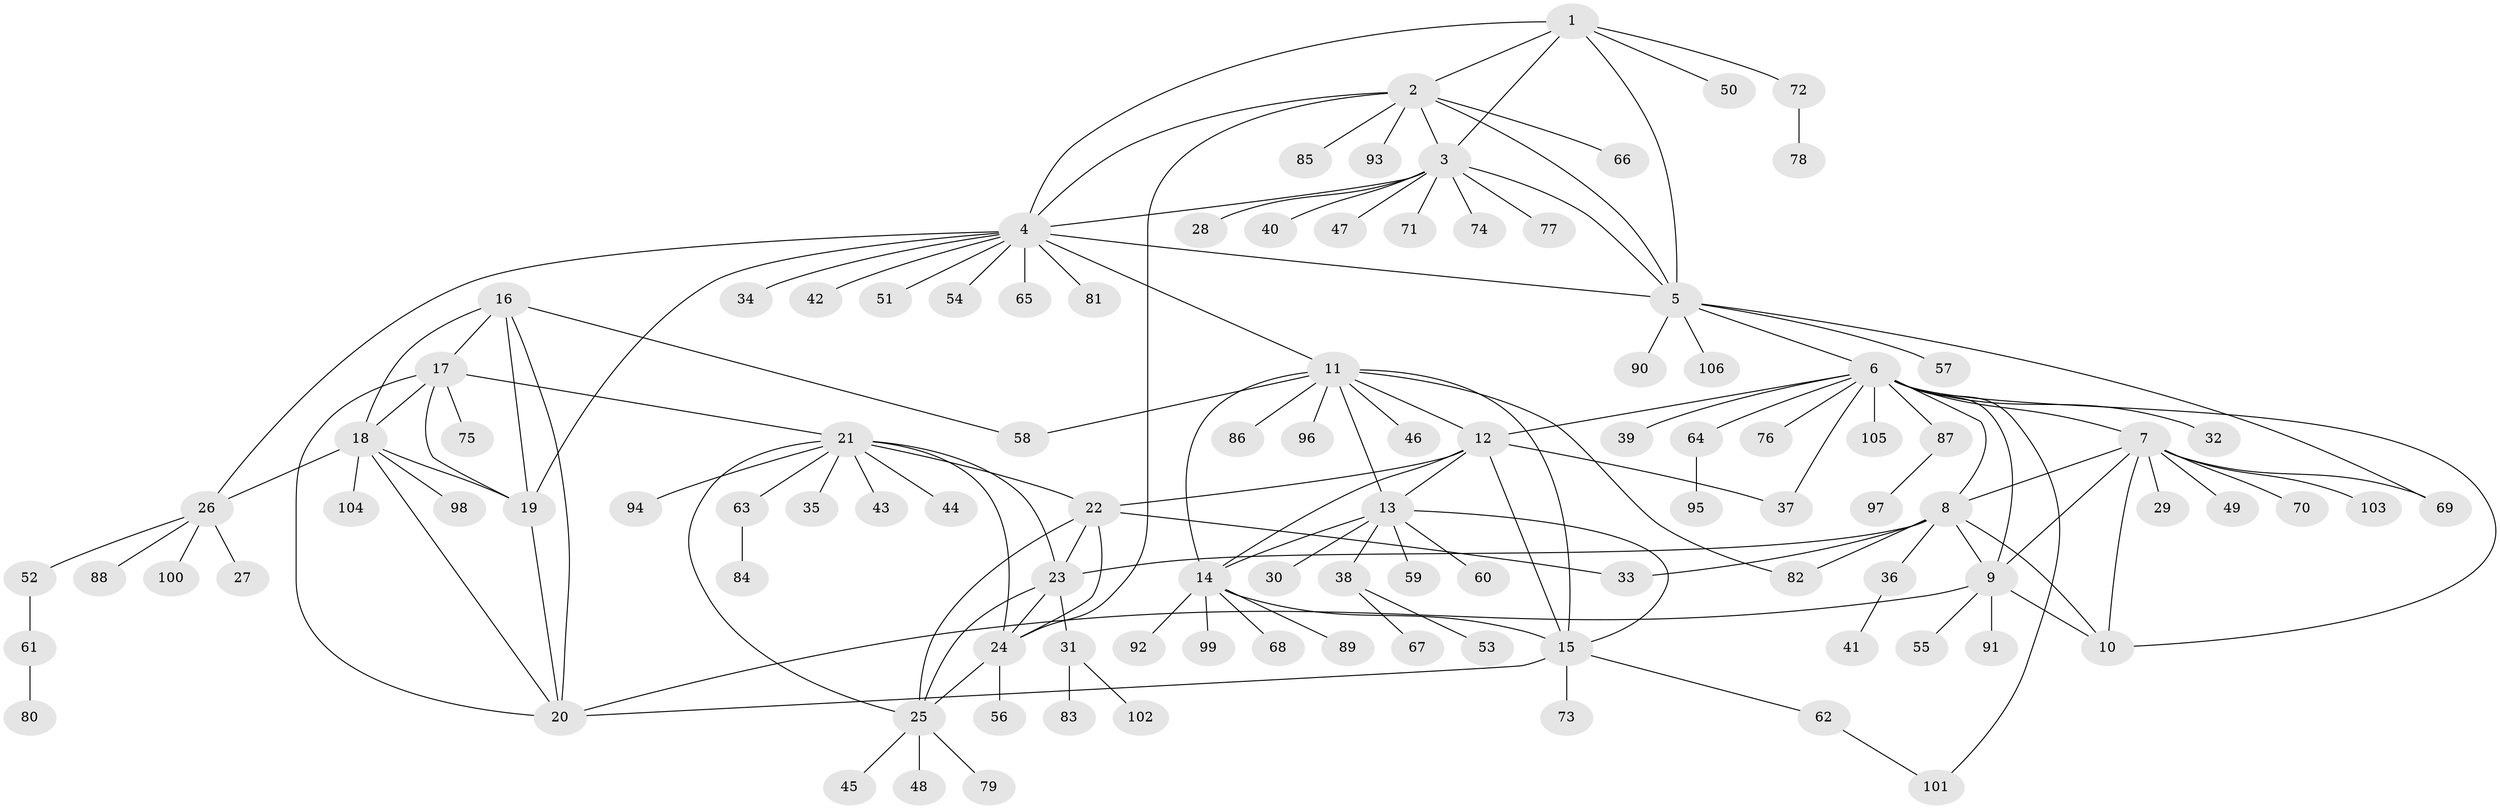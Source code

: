 // coarse degree distribution, {6: 0.023809523809523808, 8: 0.023809523809523808, 5: 0.09523809523809523, 11: 0.047619047619047616, 14: 0.023809523809523808, 3: 0.023809523809523808, 2: 0.09523809523809523, 4: 0.07142857142857142, 7: 0.023809523809523808, 1: 0.5714285714285714}
// Generated by graph-tools (version 1.1) at 2025/19/03/04/25 18:19:49]
// undirected, 106 vertices, 148 edges
graph export_dot {
graph [start="1"]
  node [color=gray90,style=filled];
  1;
  2;
  3;
  4;
  5;
  6;
  7;
  8;
  9;
  10;
  11;
  12;
  13;
  14;
  15;
  16;
  17;
  18;
  19;
  20;
  21;
  22;
  23;
  24;
  25;
  26;
  27;
  28;
  29;
  30;
  31;
  32;
  33;
  34;
  35;
  36;
  37;
  38;
  39;
  40;
  41;
  42;
  43;
  44;
  45;
  46;
  47;
  48;
  49;
  50;
  51;
  52;
  53;
  54;
  55;
  56;
  57;
  58;
  59;
  60;
  61;
  62;
  63;
  64;
  65;
  66;
  67;
  68;
  69;
  70;
  71;
  72;
  73;
  74;
  75;
  76;
  77;
  78;
  79;
  80;
  81;
  82;
  83;
  84;
  85;
  86;
  87;
  88;
  89;
  90;
  91;
  92;
  93;
  94;
  95;
  96;
  97;
  98;
  99;
  100;
  101;
  102;
  103;
  104;
  105;
  106;
  1 -- 2;
  1 -- 3;
  1 -- 4;
  1 -- 5;
  1 -- 50;
  1 -- 72;
  2 -- 3;
  2 -- 4;
  2 -- 5;
  2 -- 24;
  2 -- 66;
  2 -- 85;
  2 -- 93;
  3 -- 4;
  3 -- 5;
  3 -- 28;
  3 -- 40;
  3 -- 47;
  3 -- 71;
  3 -- 74;
  3 -- 77;
  4 -- 5;
  4 -- 11;
  4 -- 19;
  4 -- 26;
  4 -- 34;
  4 -- 42;
  4 -- 51;
  4 -- 54;
  4 -- 65;
  4 -- 81;
  5 -- 6;
  5 -- 57;
  5 -- 69;
  5 -- 90;
  5 -- 106;
  6 -- 7;
  6 -- 8;
  6 -- 9;
  6 -- 10;
  6 -- 12;
  6 -- 32;
  6 -- 37;
  6 -- 39;
  6 -- 64;
  6 -- 76;
  6 -- 87;
  6 -- 101;
  6 -- 105;
  7 -- 8;
  7 -- 9;
  7 -- 10;
  7 -- 29;
  7 -- 49;
  7 -- 69;
  7 -- 70;
  7 -- 103;
  8 -- 9;
  8 -- 10;
  8 -- 23;
  8 -- 33;
  8 -- 36;
  8 -- 82;
  9 -- 10;
  9 -- 20;
  9 -- 55;
  9 -- 91;
  11 -- 12;
  11 -- 13;
  11 -- 14;
  11 -- 15;
  11 -- 46;
  11 -- 58;
  11 -- 82;
  11 -- 86;
  11 -- 96;
  12 -- 13;
  12 -- 14;
  12 -- 15;
  12 -- 22;
  12 -- 37;
  13 -- 14;
  13 -- 15;
  13 -- 30;
  13 -- 38;
  13 -- 59;
  13 -- 60;
  14 -- 15;
  14 -- 68;
  14 -- 89;
  14 -- 92;
  14 -- 99;
  15 -- 20;
  15 -- 62;
  15 -- 73;
  16 -- 17;
  16 -- 18;
  16 -- 19;
  16 -- 20;
  16 -- 58;
  17 -- 18;
  17 -- 19;
  17 -- 20;
  17 -- 21;
  17 -- 75;
  18 -- 19;
  18 -- 20;
  18 -- 26;
  18 -- 98;
  18 -- 104;
  19 -- 20;
  21 -- 22;
  21 -- 23;
  21 -- 24;
  21 -- 25;
  21 -- 35;
  21 -- 43;
  21 -- 44;
  21 -- 63;
  21 -- 94;
  22 -- 23;
  22 -- 24;
  22 -- 25;
  22 -- 33;
  23 -- 24;
  23 -- 25;
  23 -- 31;
  24 -- 25;
  24 -- 56;
  25 -- 45;
  25 -- 48;
  25 -- 79;
  26 -- 27;
  26 -- 52;
  26 -- 88;
  26 -- 100;
  31 -- 83;
  31 -- 102;
  36 -- 41;
  38 -- 53;
  38 -- 67;
  52 -- 61;
  61 -- 80;
  62 -- 101;
  63 -- 84;
  64 -- 95;
  72 -- 78;
  87 -- 97;
}
